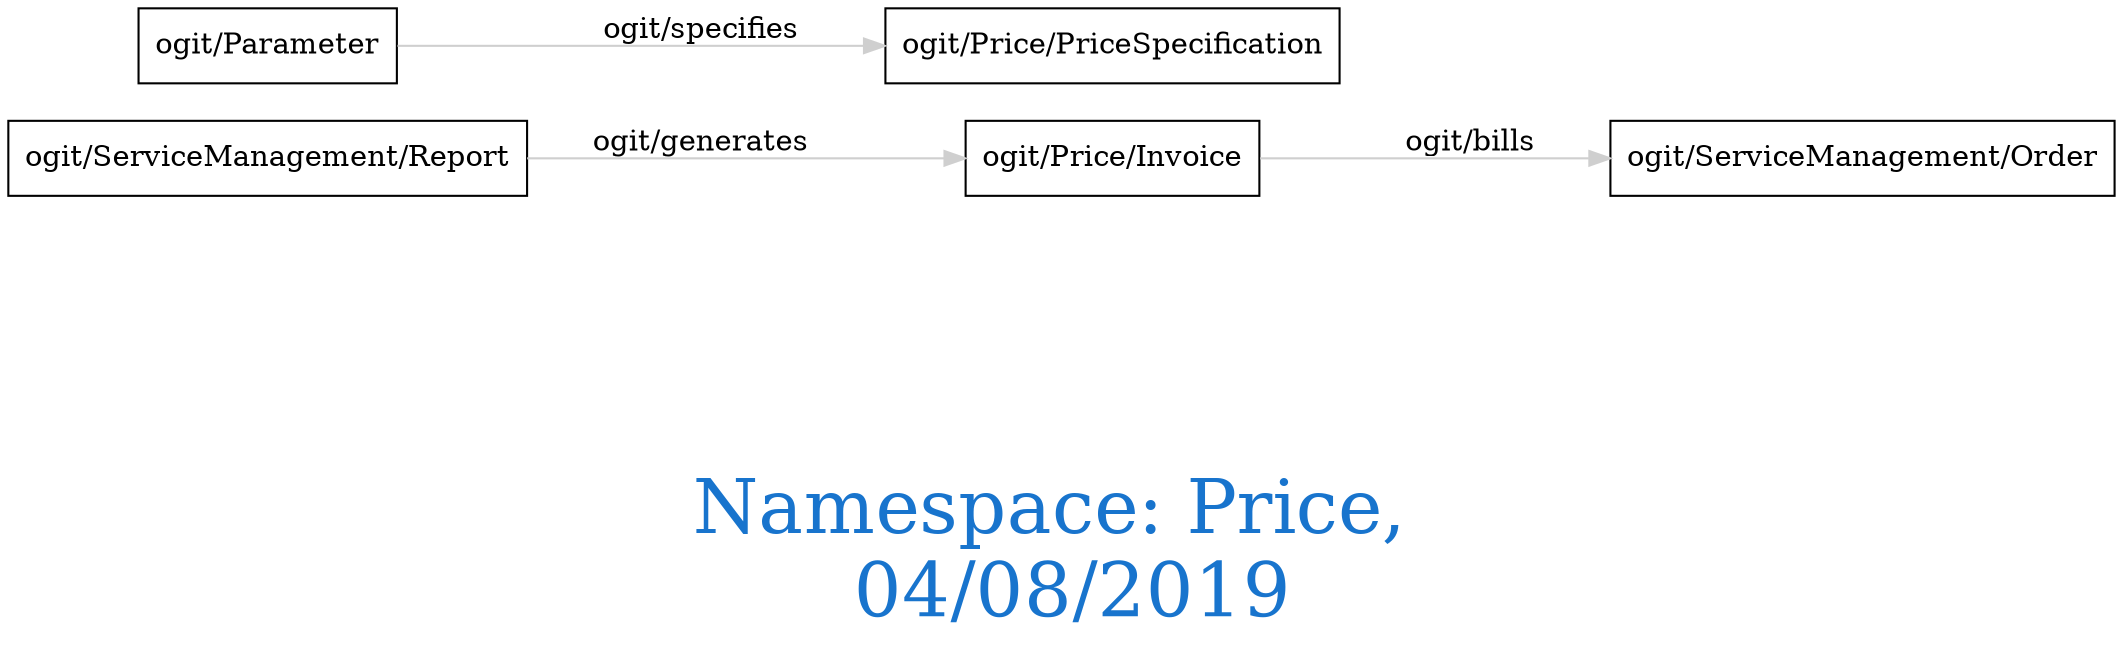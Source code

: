 digraph OGIT_ontology {
 graph [ rankdir= LR,compound=true 
fontsize = 36,
fontcolor= dodgerblue3,label = "\n\n\nNamespace: Price, \n 04/08/2019"];
node[shape=polygon];
edge [  color="gray81"];

   "ogit/Price/Invoice" -> "ogit/ServiceManagement/Order" [label="   ogit/bills    "];
   "ogit/ServiceManagement/Report" -> "ogit/Price/Invoice" [label="   ogit/generates    "];
   "ogit/Parameter" -> "ogit/Price/PriceSpecification" [label="   ogit/specifies    "];
}
